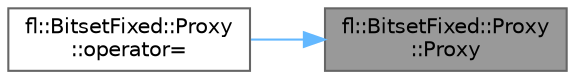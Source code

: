 digraph "fl::BitsetFixed::Proxy::Proxy"
{
 // INTERACTIVE_SVG=YES
 // LATEX_PDF_SIZE
  bgcolor="transparent";
  edge [fontname=Helvetica,fontsize=10,labelfontname=Helvetica,labelfontsize=10];
  node [fontname=Helvetica,fontsize=10,shape=box,height=0.2,width=0.4];
  rankdir="RL";
  Node1 [id="Node000001",label="fl::BitsetFixed::Proxy\l::Proxy",height=0.2,width=0.4,color="gray40", fillcolor="grey60", style="filled", fontcolor="black",tooltip=" "];
  Node1 -> Node2 [id="edge1_Node000001_Node000002",dir="back",color="steelblue1",style="solid",tooltip=" "];
  Node2 [id="Node000002",label="fl::BitsetFixed::Proxy\l::operator=",height=0.2,width=0.4,color="grey40", fillcolor="white", style="filled",URL="$da/d6b/structfl_1_1_bitset_fixed_1_1_proxy_a1e346deb8027d937d7fd0f0f7ffc1611.html#a1e346deb8027d937d7fd0f0f7ffc1611",tooltip=" "];
}
